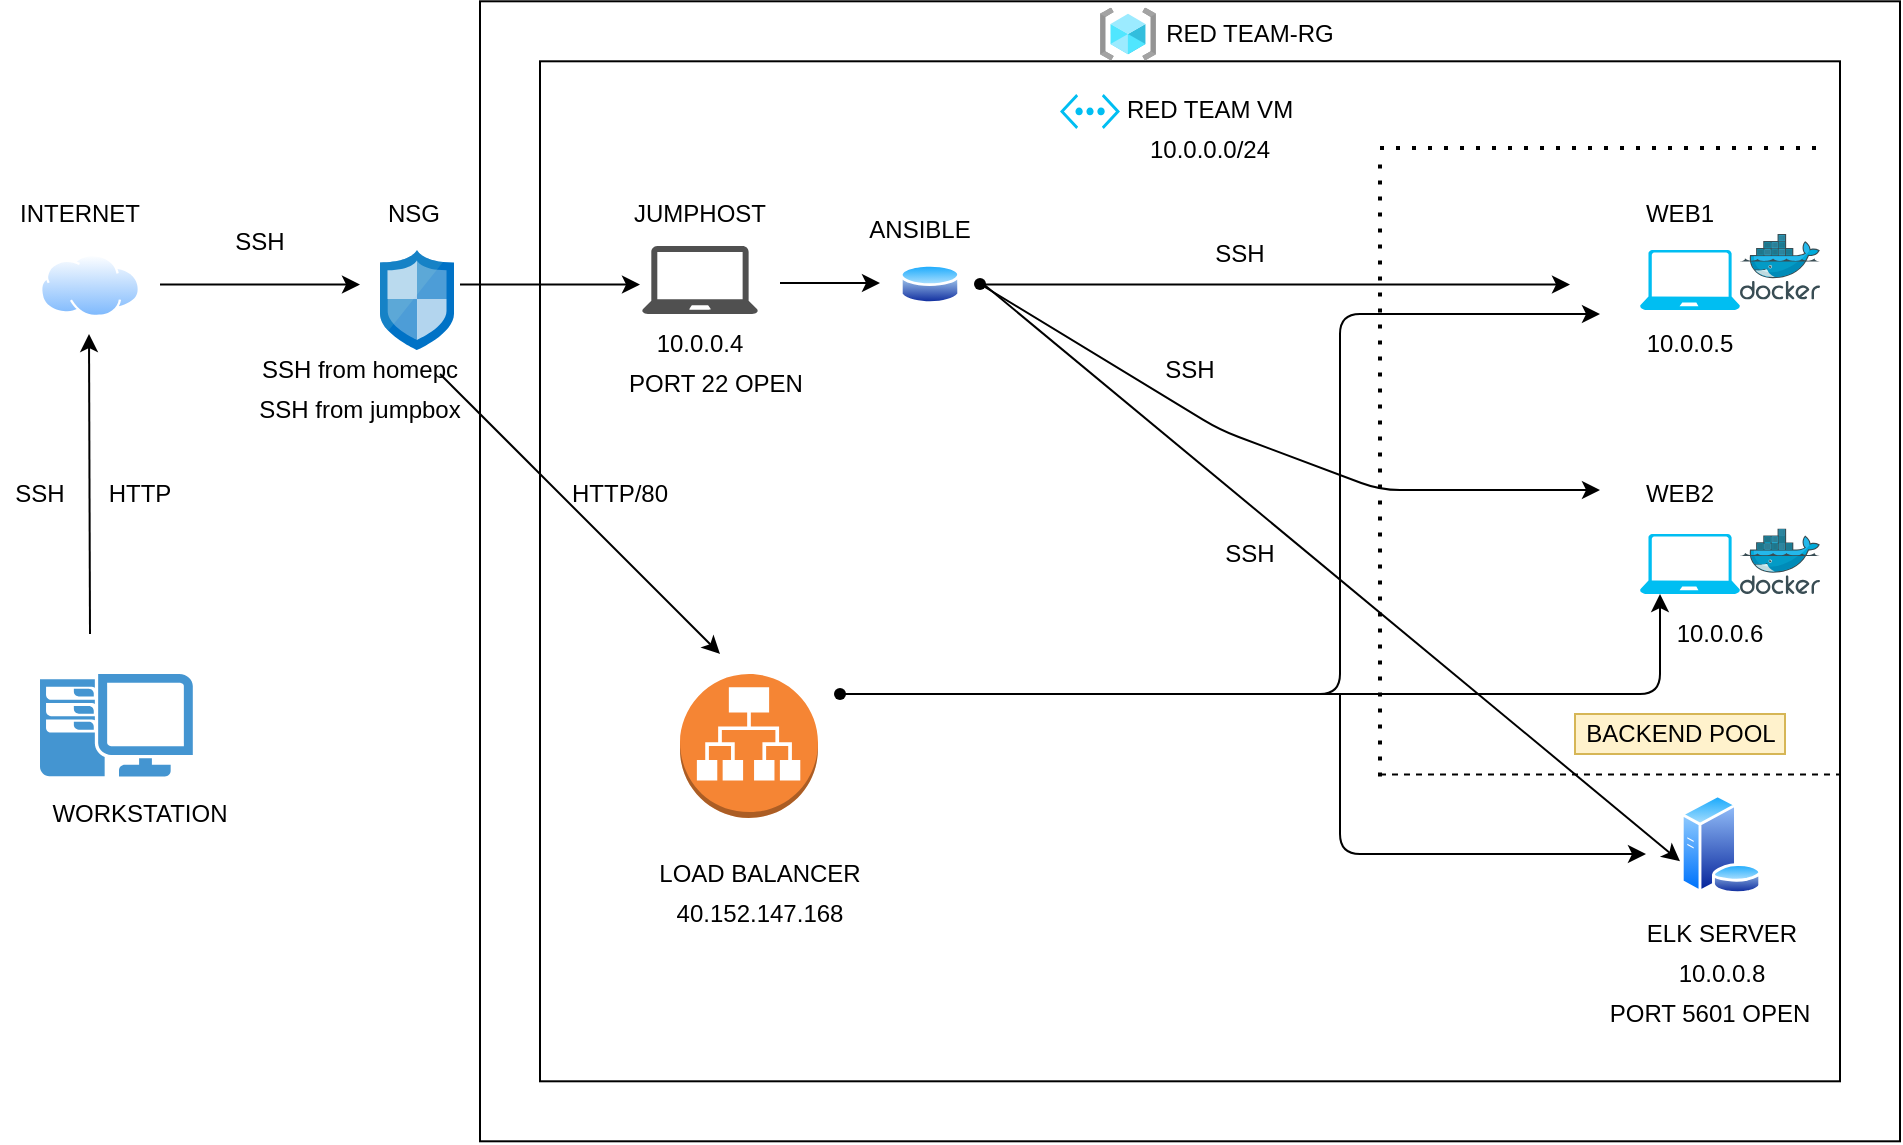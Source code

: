 <mxfile version="15.3.1" type="device"><diagram id="KJXPTwqTnuTjFArGJtvq" name="Page-1"><mxGraphModel dx="1422" dy="792" grid="1" gridSize="10" guides="1" tooltips="1" connect="1" arrows="1" fold="1" page="1" pageScale="1" pageWidth="1100" pageHeight="1700" math="0" shadow="0"><root><mxCell id="0"/><mxCell id="1" parent="0"/><mxCell id="HZllIOvwFARND137RKM7-1" value="" style="rounded=0;whiteSpace=wrap;html=1;" vertex="1" parent="1"><mxGeometry x="340" y="63.65" width="710" height="570" as="geometry"/></mxCell><mxCell id="HZllIOvwFARND137RKM7-2" value="" style="rounded=0;whiteSpace=wrap;html=1;" vertex="1" parent="1"><mxGeometry x="370" y="93.65" width="650" height="510" as="geometry"/></mxCell><mxCell id="HZllIOvwFARND137RKM7-4" value="RED TEAM-RG" style="text;html=1;strokeColor=none;fillColor=none;align=center;verticalAlign=middle;whiteSpace=wrap;rounded=0;" vertex="1" parent="1"><mxGeometry x="680" y="70" width="90" height="20" as="geometry"/></mxCell><mxCell id="HZllIOvwFARND137RKM7-5" value="" style="aspect=fixed;html=1;points=[];align=center;image;fontSize=12;image=img/lib/azure2/general/Resource_Groups.svg;" vertex="1" parent="1"><mxGeometry x="650" y="66.83" width="28" height="26.35" as="geometry"/></mxCell><mxCell id="HZllIOvwFARND137RKM7-6" value="" style="pointerEvents=1;shadow=0;dashed=0;html=1;strokeColor=none;fillColor=#4495D1;labelPosition=center;verticalLabelPosition=bottom;verticalAlign=top;align=center;outlineConnect=0;shape=mxgraph.veeam.2d.workstation;" vertex="1" parent="1"><mxGeometry x="120" y="400" width="76.4" height="51.2" as="geometry"/></mxCell><mxCell id="HZllIOvwFARND137RKM7-7" value="" style="aspect=fixed;perimeter=ellipsePerimeter;html=1;align=center;shadow=0;dashed=0;spacingTop=3;image;image=img/lib/active_directory/internet_cloud.svg;" vertex="1" parent="1"><mxGeometry x="120" y="190" width="50" height="31.5" as="geometry"/></mxCell><mxCell id="HZllIOvwFARND137RKM7-8" value="" style="sketch=0;aspect=fixed;html=1;points=[];align=center;image;fontSize=12;image=img/lib/mscae/Network_Security_Groups_Classic.svg;" vertex="1" parent="1"><mxGeometry x="290" y="188" width="37" height="50" as="geometry"/></mxCell><mxCell id="HZllIOvwFARND137RKM7-9" value="" style="sketch=0;pointerEvents=1;shadow=0;dashed=0;html=1;strokeColor=none;fillColor=#505050;labelPosition=center;verticalLabelPosition=bottom;verticalAlign=top;outlineConnect=0;align=center;shape=mxgraph.office.devices.laptop;" vertex="1" parent="1"><mxGeometry x="421" y="186" width="58" height="34" as="geometry"/></mxCell><mxCell id="HZllIOvwFARND137RKM7-10" value="" style="outlineConnect=0;dashed=0;verticalLabelPosition=bottom;verticalAlign=top;align=center;html=1;shape=mxgraph.aws3.application_load_balancer;fillColor=#F58534;gradientColor=none;" vertex="1" parent="1"><mxGeometry x="440" y="400" width="69" height="72" as="geometry"/></mxCell><mxCell id="HZllIOvwFARND137RKM7-11" value="" style="endArrow=classic;html=1;" edge="1" parent="1"><mxGeometry width="50" height="50" relative="1" as="geometry"><mxPoint x="180" y="205.25" as="sourcePoint"/><mxPoint x="280" y="205.25" as="targetPoint"/></mxGeometry></mxCell><mxCell id="HZllIOvwFARND137RKM7-12" value="" style="endArrow=classic;html=1;" edge="1" parent="1"><mxGeometry width="50" height="50" relative="1" as="geometry"><mxPoint x="145" y="380" as="sourcePoint"/><mxPoint x="144.5" y="230" as="targetPoint"/></mxGeometry></mxCell><mxCell id="HZllIOvwFARND137RKM7-13" value="" style="verticalLabelPosition=bottom;html=1;verticalAlign=top;align=center;strokeColor=none;fillColor=#00BEF2;shape=mxgraph.azure.virtual_network;pointerEvents=1;" vertex="1" parent="1"><mxGeometry x="630" y="110" width="30" height="17.5" as="geometry"/></mxCell><mxCell id="HZllIOvwFARND137RKM7-14" value="RED TEAM VM" style="text;html=1;strokeColor=none;fillColor=none;align=center;verticalAlign=middle;whiteSpace=wrap;rounded=0;" vertex="1" parent="1"><mxGeometry x="650" y="107.5" width="110" height="20" as="geometry"/></mxCell><mxCell id="HZllIOvwFARND137RKM7-17" value="" style="verticalLabelPosition=bottom;html=1;verticalAlign=top;align=center;strokeColor=none;fillColor=#00BEF2;shape=mxgraph.azure.laptop;pointerEvents=1;" vertex="1" parent="1"><mxGeometry x="920" y="188" width="50" height="30" as="geometry"/></mxCell><mxCell id="HZllIOvwFARND137RKM7-18" value="" style="verticalLabelPosition=bottom;html=1;verticalAlign=top;align=center;strokeColor=none;fillColor=#00BEF2;shape=mxgraph.azure.laptop;pointerEvents=1;" vertex="1" parent="1"><mxGeometry x="920" y="330" width="50" height="30" as="geometry"/></mxCell><mxCell id="HZllIOvwFARND137RKM7-19" value="" style="aspect=fixed;perimeter=ellipsePerimeter;html=1;align=center;shadow=0;dashed=0;spacingTop=3;image;image=img/lib/active_directory/database.svg;" vertex="1" parent="1"><mxGeometry x="550" y="193.9" width="30" height="22.2" as="geometry"/></mxCell><mxCell id="HZllIOvwFARND137RKM7-20" value="" style="aspect=fixed;perimeter=ellipsePerimeter;html=1;align=center;shadow=0;dashed=0;spacingTop=3;image;image=img/lib/active_directory/database_server.svg;" vertex="1" parent="1"><mxGeometry x="940" y="460" width="41" height="50" as="geometry"/></mxCell><mxCell id="HZllIOvwFARND137RKM7-21" value="WORKSTATION" style="text;html=1;strokeColor=none;fillColor=none;align=center;verticalAlign=middle;whiteSpace=wrap;rounded=0;" vertex="1" parent="1"><mxGeometry x="150" y="460" width="40" height="20" as="geometry"/></mxCell><mxCell id="HZllIOvwFARND137RKM7-22" value="INTERNET" style="text;html=1;strokeColor=none;fillColor=none;align=center;verticalAlign=middle;whiteSpace=wrap;rounded=0;" vertex="1" parent="1"><mxGeometry x="120" y="160" width="40" height="20" as="geometry"/></mxCell><mxCell id="HZllIOvwFARND137RKM7-23" value="NSG" style="text;html=1;strokeColor=none;fillColor=none;align=center;verticalAlign=middle;whiteSpace=wrap;rounded=0;" vertex="1" parent="1"><mxGeometry x="287" y="160" width="40" height="20" as="geometry"/></mxCell><mxCell id="HZllIOvwFARND137RKM7-24" value="JUMPHOST" style="text;html=1;strokeColor=none;fillColor=none;align=center;verticalAlign=middle;whiteSpace=wrap;rounded=0;" vertex="1" parent="1"><mxGeometry x="430" y="160" width="40" height="20" as="geometry"/></mxCell><mxCell id="HZllIOvwFARND137RKM7-25" value="ANSIBLE" style="text;html=1;strokeColor=none;fillColor=none;align=center;verticalAlign=middle;whiteSpace=wrap;rounded=0;" vertex="1" parent="1"><mxGeometry x="540" y="168" width="40" height="20" as="geometry"/></mxCell><mxCell id="HZllIOvwFARND137RKM7-26" value="LOAD BALANCER" style="text;html=1;strokeColor=none;fillColor=none;align=center;verticalAlign=middle;whiteSpace=wrap;rounded=0;" vertex="1" parent="1"><mxGeometry x="420" y="490" width="120" height="20" as="geometry"/></mxCell><mxCell id="HZllIOvwFARND137RKM7-27" value="WEB1" style="text;html=1;strokeColor=none;fillColor=none;align=center;verticalAlign=middle;whiteSpace=wrap;rounded=0;" vertex="1" parent="1"><mxGeometry x="920" y="160" width="40" height="20" as="geometry"/></mxCell><mxCell id="HZllIOvwFARND137RKM7-28" value="WEB2" style="text;html=1;strokeColor=none;fillColor=none;align=center;verticalAlign=middle;whiteSpace=wrap;rounded=0;" vertex="1" parent="1"><mxGeometry x="920" y="300" width="40" height="20" as="geometry"/></mxCell><mxCell id="HZllIOvwFARND137RKM7-29" value="ELK SERVER" style="text;html=1;strokeColor=none;fillColor=none;align=center;verticalAlign=middle;whiteSpace=wrap;rounded=0;" vertex="1" parent="1"><mxGeometry x="915.5" y="520" width="90" height="20" as="geometry"/></mxCell><mxCell id="HZllIOvwFARND137RKM7-30" value="" style="endArrow=classic;html=1;" edge="1" parent="1"><mxGeometry width="50" height="50" relative="1" as="geometry"><mxPoint x="330" y="205.25" as="sourcePoint"/><mxPoint x="420" y="205.25" as="targetPoint"/></mxGeometry></mxCell><mxCell id="HZllIOvwFARND137RKM7-31" value="" style="endArrow=classic;html=1;" edge="1" parent="1"><mxGeometry width="50" height="50" relative="1" as="geometry"><mxPoint x="490" y="204.5" as="sourcePoint"/><mxPoint x="540" y="204.5" as="targetPoint"/></mxGeometry></mxCell><mxCell id="HZllIOvwFARND137RKM7-32" value="" style="sketch=0;aspect=fixed;html=1;points=[];align=center;image;fontSize=12;image=img/lib/mscae/Docker.svg;" vertex="1" parent="1"><mxGeometry x="970" y="180.0" width="40" height="32.8" as="geometry"/></mxCell><mxCell id="HZllIOvwFARND137RKM7-33" value="" style="sketch=0;aspect=fixed;html=1;points=[];align=center;image;fontSize=12;image=img/lib/mscae/Docker.svg;" vertex="1" parent="1"><mxGeometry x="970" y="327.2" width="40" height="32.8" as="geometry"/></mxCell><mxCell id="HZllIOvwFARND137RKM7-34" value="" style="endArrow=classic;html=1;" edge="1" parent="1"><mxGeometry width="50" height="50" relative="1" as="geometry"><mxPoint x="320" y="250" as="sourcePoint"/><mxPoint x="460" y="390" as="targetPoint"/></mxGeometry></mxCell><mxCell id="HZllIOvwFARND137RKM7-35" value="" style="shape=waypoint;sketch=0;fillStyle=solid;size=6;pointerEvents=1;points=[];fillColor=none;resizable=0;rotatable=0;perimeter=centerPerimeter;snapToPoint=1;" vertex="1" parent="1"><mxGeometry x="570" y="185" width="40" height="40" as="geometry"/></mxCell><mxCell id="HZllIOvwFARND137RKM7-36" value="" style="endArrow=classic;html=1;" edge="1" parent="1"><mxGeometry width="50" height="50" relative="1" as="geometry"><mxPoint x="590" y="205.25" as="sourcePoint"/><mxPoint x="885" y="205.25" as="targetPoint"/><Array as="points"/></mxGeometry></mxCell><mxCell id="HZllIOvwFARND137RKM7-37" value="" style="endArrow=classic;html=1;exitX=0.55;exitY=0.65;exitDx=0;exitDy=0;exitPerimeter=0;" edge="1" parent="1" source="HZllIOvwFARND137RKM7-35"><mxGeometry width="50" height="50" relative="1" as="geometry"><mxPoint x="590" y="218" as="sourcePoint"/><mxPoint x="900" y="308" as="targetPoint"/><Array as="points"><mxPoint x="710" y="278"/><mxPoint x="790" y="308"/></Array></mxGeometry></mxCell><mxCell id="HZllIOvwFARND137RKM7-38" value="" style="endArrow=classic;html=1;" edge="1" parent="1"><mxGeometry width="50" height="50" relative="1" as="geometry"><mxPoint x="590" y="203.65" as="sourcePoint"/><mxPoint x="940" y="493.65" as="targetPoint"/></mxGeometry></mxCell><mxCell id="HZllIOvwFARND137RKM7-40" value="" style="edgeStyle=elbowEdgeStyle;elbow=horizontal;endArrow=classic;html=1;startArrow=none;" edge="1" parent="1" source="HZllIOvwFARND137RKM7-39"><mxGeometry width="50" height="50" relative="1" as="geometry"><mxPoint x="520" y="410" as="sourcePoint"/><mxPoint x="900" y="220" as="targetPoint"/><Array as="points"><mxPoint x="770" y="300"/></Array></mxGeometry></mxCell><mxCell id="HZllIOvwFARND137RKM7-39" value="" style="shape=waypoint;sketch=0;fillStyle=solid;size=6;pointerEvents=1;points=[];fillColor=none;resizable=0;rotatable=0;perimeter=centerPerimeter;snapToPoint=1;" vertex="1" parent="1"><mxGeometry x="500" y="390" width="40" height="40" as="geometry"/></mxCell><mxCell id="HZllIOvwFARND137RKM7-41" value="" style="edgeStyle=elbowEdgeStyle;elbow=horizontal;endArrow=none;html=1;" edge="1" parent="1" target="HZllIOvwFARND137RKM7-39"><mxGeometry width="50" height="50" relative="1" as="geometry"><mxPoint x="520" y="410" as="sourcePoint"/><mxPoint x="900" y="220" as="targetPoint"/><Array as="points"/></mxGeometry></mxCell><mxCell id="HZllIOvwFARND137RKM7-42" value="" style="edgeStyle=segmentEdgeStyle;endArrow=classic;html=1;" edge="1" parent="1"><mxGeometry width="50" height="50" relative="1" as="geometry"><mxPoint x="760" y="410" as="sourcePoint"/><mxPoint x="930" y="360" as="targetPoint"/><Array as="points"><mxPoint x="930" y="410"/></Array></mxGeometry></mxCell><mxCell id="HZllIOvwFARND137RKM7-43" value="" style="edgeStyle=segmentEdgeStyle;endArrow=classic;html=1;" edge="1" parent="1"><mxGeometry width="50" height="50" relative="1" as="geometry"><mxPoint x="770" y="409.65" as="sourcePoint"/><mxPoint x="923" y="490" as="targetPoint"/><Array as="points"><mxPoint x="770" y="489.65"/></Array></mxGeometry></mxCell><mxCell id="HZllIOvwFARND137RKM7-44" value="SSH" style="text;html=1;strokeColor=none;fillColor=none;align=center;verticalAlign=middle;whiteSpace=wrap;rounded=0;" vertex="1" parent="1"><mxGeometry x="100" y="300" width="40" height="20" as="geometry"/></mxCell><mxCell id="HZllIOvwFARND137RKM7-45" value="HTTP" style="text;html=1;strokeColor=none;fillColor=none;align=center;verticalAlign=middle;whiteSpace=wrap;rounded=0;" vertex="1" parent="1"><mxGeometry x="150" y="300" width="40" height="20" as="geometry"/></mxCell><mxCell id="HZllIOvwFARND137RKM7-46" value="SSH" style="text;html=1;strokeColor=none;fillColor=none;align=center;verticalAlign=middle;whiteSpace=wrap;rounded=0;" vertex="1" parent="1"><mxGeometry x="210" y="173.9" width="40" height="20" as="geometry"/></mxCell><mxCell id="HZllIOvwFARND137RKM7-47" value="10.0.0.4" style="text;html=1;strokeColor=none;fillColor=none;align=center;verticalAlign=middle;whiteSpace=wrap;rounded=0;" vertex="1" parent="1"><mxGeometry x="430" y="225" width="40" height="20" as="geometry"/></mxCell><mxCell id="HZllIOvwFARND137RKM7-48" value="10.0.0.0/24" style="text;html=1;strokeColor=none;fillColor=none;align=center;verticalAlign=middle;whiteSpace=wrap;rounded=0;" vertex="1" parent="1"><mxGeometry x="685" y="127.5" width="40" height="20" as="geometry"/></mxCell><mxCell id="HZllIOvwFARND137RKM7-49" value="PORT 22 OPEN" style="text;html=1;strokeColor=none;fillColor=none;align=center;verticalAlign=middle;whiteSpace=wrap;rounded=0;" vertex="1" parent="1"><mxGeometry x="407" y="245" width="102" height="20" as="geometry"/></mxCell><mxCell id="HZllIOvwFARND137RKM7-50" value="HTTP/80" style="text;html=1;strokeColor=none;fillColor=none;align=center;verticalAlign=middle;whiteSpace=wrap;rounded=0;" vertex="1" parent="1"><mxGeometry x="390" y="300" width="40" height="20" as="geometry"/></mxCell><mxCell id="HZllIOvwFARND137RKM7-51" value="40.152.147.168" style="text;html=1;strokeColor=none;fillColor=none;align=center;verticalAlign=middle;whiteSpace=wrap;rounded=0;" vertex="1" parent="1"><mxGeometry x="460" y="510" width="40" height="20" as="geometry"/></mxCell><mxCell id="HZllIOvwFARND137RKM7-52" value="SSH" style="text;html=1;strokeColor=none;fillColor=none;align=center;verticalAlign=middle;whiteSpace=wrap;rounded=0;" vertex="1" parent="1"><mxGeometry x="700" y="180" width="40" height="20" as="geometry"/></mxCell><mxCell id="HZllIOvwFARND137RKM7-53" value="SSH" style="text;html=1;strokeColor=none;fillColor=none;align=center;verticalAlign=middle;whiteSpace=wrap;rounded=0;" vertex="1" parent="1"><mxGeometry x="675" y="238" width="40" height="20" as="geometry"/></mxCell><mxCell id="HZllIOvwFARND137RKM7-54" value="SSH" style="text;html=1;strokeColor=none;fillColor=none;align=center;verticalAlign=middle;whiteSpace=wrap;rounded=0;" vertex="1" parent="1"><mxGeometry x="705" y="330" width="40" height="20" as="geometry"/></mxCell><mxCell id="HZllIOvwFARND137RKM7-55" value="10.0.0.5" style="text;html=1;strokeColor=none;fillColor=none;align=center;verticalAlign=middle;whiteSpace=wrap;rounded=0;" vertex="1" parent="1"><mxGeometry x="925" y="225" width="40" height="20" as="geometry"/></mxCell><mxCell id="HZllIOvwFARND137RKM7-56" value="10.0.0.6" style="text;html=1;strokeColor=none;fillColor=none;align=center;verticalAlign=middle;whiteSpace=wrap;rounded=0;" vertex="1" parent="1"><mxGeometry x="940" y="370" width="40" height="20" as="geometry"/></mxCell><mxCell id="HZllIOvwFARND137RKM7-58" value="10.0.0.8" style="text;html=1;strokeColor=none;fillColor=none;align=center;verticalAlign=middle;whiteSpace=wrap;rounded=0;" vertex="1" parent="1"><mxGeometry x="941" y="540" width="40" height="20" as="geometry"/></mxCell><mxCell id="HZllIOvwFARND137RKM7-59" value="PORT 5601 OPEN" style="text;html=1;strokeColor=none;fillColor=none;align=center;verticalAlign=middle;whiteSpace=wrap;rounded=0;" vertex="1" parent="1"><mxGeometry x="900" y="560" width="110" height="20" as="geometry"/></mxCell><mxCell id="HZllIOvwFARND137RKM7-60" value="SSH from homepc" style="text;html=1;strokeColor=none;fillColor=none;align=center;verticalAlign=middle;whiteSpace=wrap;rounded=0;" vertex="1" parent="1"><mxGeometry x="220" y="238" width="120" height="20" as="geometry"/></mxCell><mxCell id="HZllIOvwFARND137RKM7-61" value="SSH from jumpbox" style="text;html=1;strokeColor=none;fillColor=none;align=center;verticalAlign=middle;whiteSpace=wrap;rounded=0;" vertex="1" parent="1"><mxGeometry x="205" y="258" width="150" height="20" as="geometry"/></mxCell><mxCell id="HZllIOvwFARND137RKM7-63" value="" style="endArrow=none;dashed=1;html=1;dashPattern=1 3;strokeWidth=2;" edge="1" parent="1"><mxGeometry width="50" height="50" relative="1" as="geometry"><mxPoint x="790" y="137" as="sourcePoint"/><mxPoint x="1010" y="137" as="targetPoint"/></mxGeometry></mxCell><mxCell id="HZllIOvwFARND137RKM7-64" value="" style="endArrow=none;dashed=1;html=1;dashPattern=1 3;strokeWidth=2;" edge="1" parent="1"><mxGeometry width="50" height="50" relative="1" as="geometry"><mxPoint x="790" y="451.2" as="sourcePoint"/><mxPoint x="790" y="141.2" as="targetPoint"/></mxGeometry></mxCell><mxCell id="HZllIOvwFARND137RKM7-66" value="" style="endArrow=none;dashed=1;html=1;" edge="1" parent="1"><mxGeometry width="50" height="50" relative="1" as="geometry"><mxPoint x="790" y="450.2" as="sourcePoint"/><mxPoint x="1020" y="450.2" as="targetPoint"/></mxGeometry></mxCell><mxCell id="HZllIOvwFARND137RKM7-68" value="BACKEND POOL" style="text;html=1;strokeColor=#d6b656;fillColor=#fff2cc;align=center;verticalAlign=middle;whiteSpace=wrap;rounded=0;" vertex="1" parent="1"><mxGeometry x="887.5" y="420" width="105" height="20" as="geometry"/></mxCell></root></mxGraphModel></diagram></mxfile>